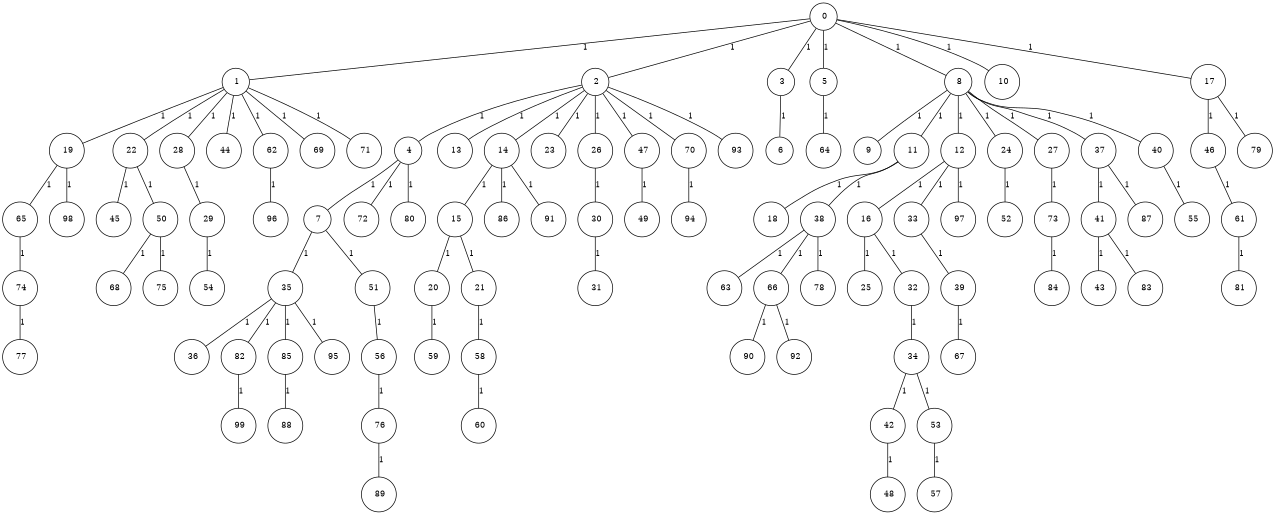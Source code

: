 graph G {
size="8.5,11;"
ratio = "expand;"
fixedsize="true;"
overlap="scale;"
node[shape=circle,width=.12,hight=.12,fontsize=12]
edge[fontsize=12]

0[label=" 0" color=black, pos="2.6943923,2.1681699!"];
1[label=" 1" color=black, pos="1.3402806,0.88383075!"];
2[label=" 2" color=black, pos="2.3009976,2.1247996!"];
3[label=" 3" color=black, pos="2.2322187,2.4137283!"];
4[label=" 4" color=black, pos="2.4482073,1.1553264!"];
5[label=" 5" color=black, pos="2.9874394,1.5260534!"];
6[label=" 6" color=black, pos="2.1297456,2.8299982!"];
7[label=" 7" color=black, pos="2.0937064,2.9236621!"];
8[label=" 8" color=black, pos="1.4598652,2.1899677!"];
9[label=" 9" color=black, pos="1.4739722,0.26211272!"];
10[label=" 10" color=black, pos="0.32617108,2.428524!"];
11[label=" 11" color=black, pos="2.2642792,0.97414165!"];
12[label=" 12" color=black, pos="2.0365755,0.99742702!"];
13[label=" 13" color=black, pos="1.2203785,0.33049203!"];
14[label=" 14" color=black, pos="2.1273184,1.8855346!"];
15[label=" 15" color=black, pos="1.7188815,1.0091234!"];
16[label=" 16" color=black, pos="0.90102864,2.9788924!"];
17[label=" 17" color=black, pos="1.2728895,2.1499706!"];
18[label=" 18" color=black, pos="1.6279175,1.1574504!"];
19[label=" 19" color=black, pos="2.4207469,1.6046831!"];
20[label=" 20" color=black, pos="2.26106,0.48133724!"];
21[label=" 21" color=black, pos="0.12559052,0.83156269!"];
22[label=" 22" color=black, pos="1.9723195,1.4739337!"];
23[label=" 23" color=black, pos="2.5262939,0.86994759!"];
24[label=" 24" color=black, pos="1.6821481,1.8023234!"];
25[label=" 25" color=black, pos="0.0898452,2.5540981!"];
26[label=" 26" color=black, pos="0.53078868,1.6099593!"];
27[label=" 27" color=black, pos="0.84314049,2.4088579!"];
28[label=" 28" color=black, pos="2.8167524,1.5856391!"];
29[label=" 29" color=black, pos="1.7020244,1.1952519!"];
30[label=" 30" color=black, pos="0.13429904,1.3655449!"];
31[label=" 31" color=black, pos="2.1522426,2.0879155!"];
32[label=" 32" color=black, pos="2.0843325,2.7894282!"];
33[label=" 33" color=black, pos="0.84253298,1.8919403!"];
34[label=" 34" color=black, pos="2.0550748,2.3248572!"];
35[label=" 35" color=black, pos="1.716542,2.0024158!"];
36[label=" 36" color=black, pos="2.6239103,0.47563738!"];
37[label=" 37" color=black, pos="0.005256718,1.0002786!"];
38[label=" 38" color=black, pos="1.3400748,1.8001487!"];
39[label=" 39" color=black, pos="2.6013159,1.326708!"];
40[label=" 40" color=black, pos="1.7783031,1.8598261!"];
41[label=" 41" color=black, pos="1.4596626,1.9941578!"];
42[label=" 42" color=black, pos="1.253666,0.41295263!"];
43[label=" 43" color=black, pos="0.0527301,2.5035025!"];
44[label=" 44" color=black, pos="2.0034234,1.0025751!"];
45[label=" 45" color=black, pos="0.6500291,2.1482358!"];
46[label=" 46" color=black, pos="2.3686771,1.4824213!"];
47[label=" 47" color=black, pos="0.83644874,0.65564138!"];
48[label=" 48" color=black, pos="0.92526558,2.235588!"];
49[label=" 49" color=black, pos="0.26723386,0.8996655!"];
50[label=" 50" color=black, pos="2.5487607,2.4911079!"];
51[label=" 51" color=black, pos="1.7279866,0.27813117!"];
52[label=" 52" color=black, pos="0.97375024,0.74009005!"];
53[label=" 53" color=black, pos="1.2835599,2.6138832!"];
54[label=" 54" color=black, pos="2.8367104,2.62223!"];
55[label=" 55" color=black, pos="0.90543387,0.28791104!"];
56[label=" 56" color=black, pos="0.79333885,0.21562759!"];
57[label=" 57" color=black, pos="1.7532447,0.58147261!"];
58[label=" 58" color=black, pos="2.4279112,0.9034962!"];
59[label=" 59" color=black, pos="0.06719095,1.8873078!"];
60[label=" 60" color=black, pos="0.46233362,1.6647205!"];
61[label=" 61" color=black, pos="2.5157237,2.3981305!"];
62[label=" 62" color=black, pos="0.37490831,0.025593314!"];
63[label=" 63" color=black, pos="0.29823196,2.1110416!"];
64[label=" 64" color=black, pos="1.8370033,2.1521435!"];
65[label=" 65" color=black, pos="0.44196231,2.8922535!"];
66[label=" 66" color=black, pos="0.80619668,2.0257713!"];
67[label=" 67" color=black, pos="1.977377,2.9143288!"];
68[label=" 68" color=black, pos="0.54047689,2.1856042!"];
69[label=" 69" color=black, pos="2.8576531,2.4086347!"];
70[label=" 70" color=black, pos="2.6040953,1.5129036!"];
71[label=" 71" color=black, pos="0.74773238,1.993898!"];
72[label=" 72" color=black, pos="1.9506145,1.1749838!"];
73[label=" 73" color=black, pos="1.8796577,0.26245029!"];
74[label=" 74" color=black, pos="2.8629869,1.559242!"];
75[label=" 75" color=black, pos="1.2013007,0.28007464!"];
76[label=" 76" color=black, pos="0.052620166,2.7979782!"];
77[label=" 77" color=black, pos="2.0494136,0.14283472!"];
78[label=" 78" color=black, pos="2.6408409,2.5558361!"];
79[label=" 79" color=black, pos="1.2796836,0.97330902!"];
80[label=" 80" color=black, pos="2.6957757,2.6228748!"];
81[label=" 81" color=black, pos="0.21553006,0.26128774!"];
82[label=" 82" color=black, pos="0.17354668,1.918881!"];
83[label=" 83" color=black, pos="1.2941006,2.116625!"];
84[label=" 84" color=black, pos="1.6646344,1.256994!"];
85[label=" 85" color=black, pos="2.121216,0.36755684!"];
86[label=" 86" color=black, pos="2.0555671,2.1506302!"];
87[label=" 87" color=black, pos="1.4731271,2.5655486!"];
88[label=" 88" color=black, pos="2.2722321,1.7443361!"];
89[label=" 89" color=black, pos="0.073748481,0.5662791!"];
90[label=" 90" color=black, pos="1.8261536,1.6221425!"];
91[label=" 91" color=black, pos="0.68411566,1.4669749!"];
92[label=" 92" color=black, pos="0.65337066,1.0627981!"];
93[label=" 93" color=black, pos="0.12379759,2.5366436!"];
94[label=" 94" color=black, pos="0.35374786,2.5146153!"];
95[label=" 95" color=black, pos="2.8112131,0.99577765!"];
96[label=" 96" color=black, pos="1.2685873,1.5712073!"];
97[label=" 97" color=black, pos="1.7457376,2.589631!"];
98[label=" 98" color=black, pos="0.62264641,2.6921453!"];
99[label=" 99" color=black, pos="0.95054103,1.6555122!"];
0--1[label="1"]
0--2[label="1"]
0--3[label="1"]
0--5[label="1"]
0--8[label="1"]
0--10[label="1"]
0--17[label="1"]
1--19[label="1"]
1--22[label="1"]
1--28[label="1"]
1--44[label="1"]
1--62[label="1"]
1--69[label="1"]
1--71[label="1"]
2--4[label="1"]
2--13[label="1"]
2--14[label="1"]
2--23[label="1"]
2--26[label="1"]
2--47[label="1"]
2--70[label="1"]
2--93[label="1"]
3--6[label="1"]
4--7[label="1"]
4--72[label="1"]
4--80[label="1"]
5--64[label="1"]
7--35[label="1"]
7--51[label="1"]
8--9[label="1"]
8--11[label="1"]
8--12[label="1"]
8--24[label="1"]
8--27[label="1"]
8--37[label="1"]
8--40[label="1"]
11--18[label="1"]
11--38[label="1"]
12--16[label="1"]
12--33[label="1"]
12--97[label="1"]
14--15[label="1"]
14--86[label="1"]
14--91[label="1"]
15--20[label="1"]
15--21[label="1"]
16--25[label="1"]
16--32[label="1"]
17--46[label="1"]
17--79[label="1"]
19--65[label="1"]
19--98[label="1"]
20--59[label="1"]
21--58[label="1"]
22--45[label="1"]
22--50[label="1"]
24--52[label="1"]
26--30[label="1"]
27--73[label="1"]
28--29[label="1"]
29--54[label="1"]
30--31[label="1"]
32--34[label="1"]
33--39[label="1"]
34--42[label="1"]
34--53[label="1"]
35--36[label="1"]
35--82[label="1"]
35--85[label="1"]
35--95[label="1"]
37--41[label="1"]
37--87[label="1"]
38--63[label="1"]
38--66[label="1"]
38--78[label="1"]
39--67[label="1"]
40--55[label="1"]
41--43[label="1"]
41--83[label="1"]
42--48[label="1"]
46--61[label="1"]
47--49[label="1"]
50--68[label="1"]
50--75[label="1"]
51--56[label="1"]
53--57[label="1"]
56--76[label="1"]
58--60[label="1"]
61--81[label="1"]
62--96[label="1"]
65--74[label="1"]
66--90[label="1"]
66--92[label="1"]
70--94[label="1"]
73--84[label="1"]
74--77[label="1"]
76--89[label="1"]
82--99[label="1"]
85--88[label="1"]

}
